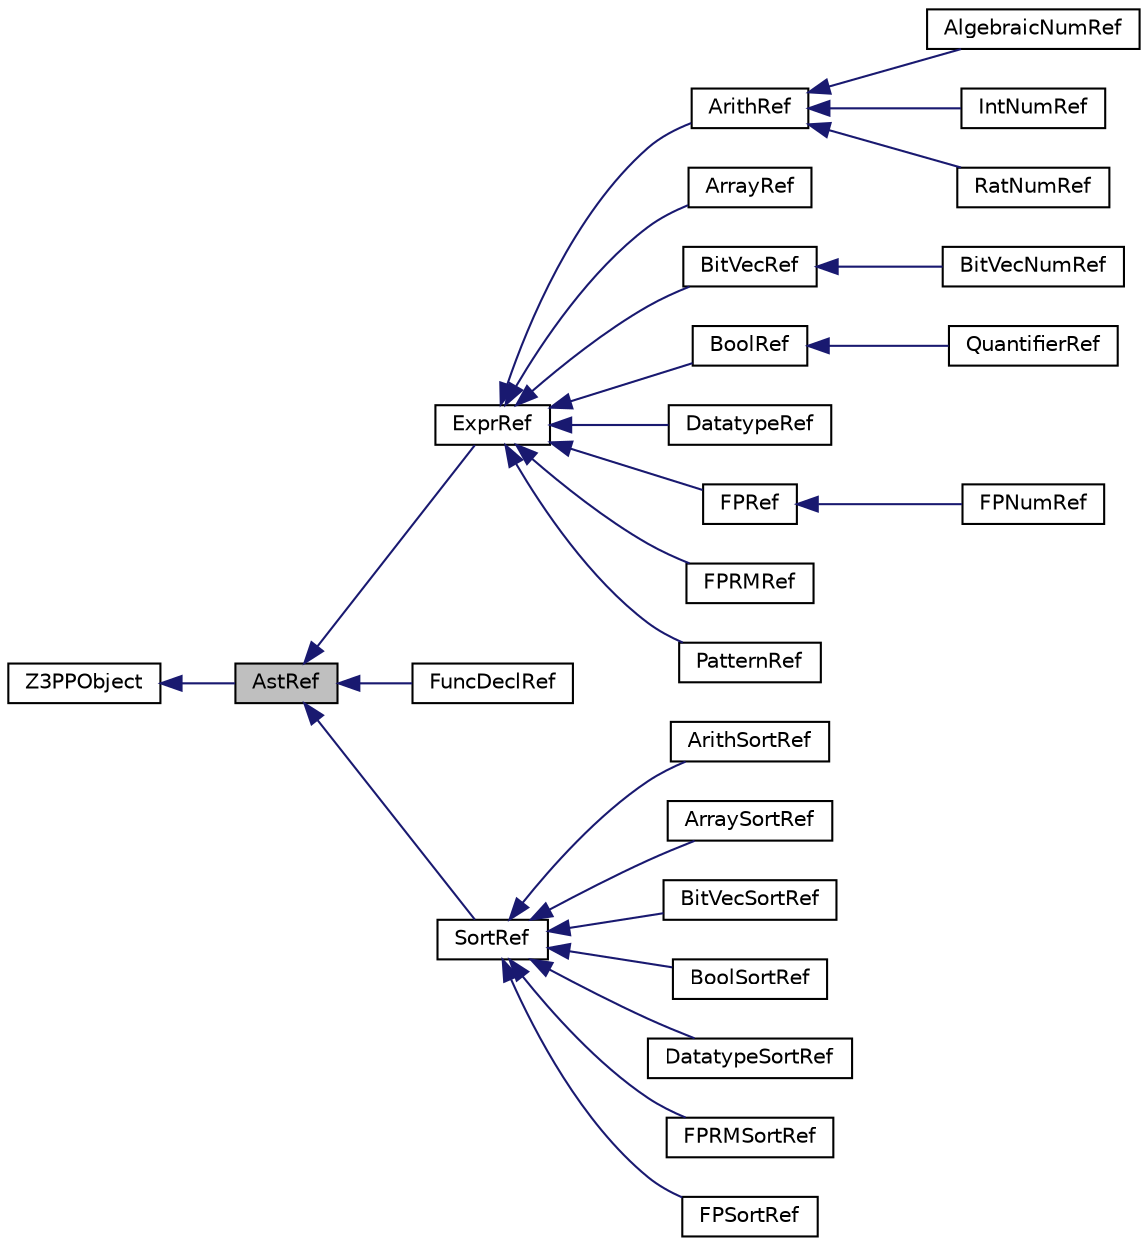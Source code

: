 digraph "AstRef"
{
  edge [fontname="Helvetica",fontsize="10",labelfontname="Helvetica",labelfontsize="10"];
  node [fontname="Helvetica",fontsize="10",shape=record];
  rankdir="LR";
  Node1 [label="AstRef",height=0.2,width=0.4,color="black", fillcolor="grey75", style="filled", fontcolor="black"];
  Node2 -> Node1 [dir="back",color="midnightblue",fontsize="10",style="solid",fontname="Helvetica"];
  Node2 [label="Z3PPObject",height=0.2,width=0.4,color="black", fillcolor="white", style="filled",URL="$classz3py_1_1_z3_p_p_object.html",tooltip="ASTs base class. "];
  Node1 -> Node3 [dir="back",color="midnightblue",fontsize="10",style="solid",fontname="Helvetica"];
  Node3 [label="ExprRef",height=0.2,width=0.4,color="black", fillcolor="white", style="filled",URL="$classz3py_1_1_expr_ref.html",tooltip="Expressions. "];
  Node3 -> Node4 [dir="back",color="midnightblue",fontsize="10",style="solid",fontname="Helvetica"];
  Node4 [label="ArithRef",height=0.2,width=0.4,color="black", fillcolor="white", style="filled",URL="$classz3py_1_1_arith_ref.html"];
  Node4 -> Node5 [dir="back",color="midnightblue",fontsize="10",style="solid",fontname="Helvetica"];
  Node5 [label="AlgebraicNumRef",height=0.2,width=0.4,color="black", fillcolor="white", style="filled",URL="$classz3py_1_1_algebraic_num_ref.html"];
  Node4 -> Node6 [dir="back",color="midnightblue",fontsize="10",style="solid",fontname="Helvetica"];
  Node6 [label="IntNumRef",height=0.2,width=0.4,color="black", fillcolor="white", style="filled",URL="$classz3py_1_1_int_num_ref.html"];
  Node4 -> Node7 [dir="back",color="midnightblue",fontsize="10",style="solid",fontname="Helvetica"];
  Node7 [label="RatNumRef",height=0.2,width=0.4,color="black", fillcolor="white", style="filled",URL="$classz3py_1_1_rat_num_ref.html"];
  Node3 -> Node8 [dir="back",color="midnightblue",fontsize="10",style="solid",fontname="Helvetica"];
  Node8 [label="ArrayRef",height=0.2,width=0.4,color="black", fillcolor="white", style="filled",URL="$classz3py_1_1_array_ref.html"];
  Node3 -> Node9 [dir="back",color="midnightblue",fontsize="10",style="solid",fontname="Helvetica"];
  Node9 [label="BitVecRef",height=0.2,width=0.4,color="black", fillcolor="white", style="filled",URL="$classz3py_1_1_bit_vec_ref.html"];
  Node9 -> Node10 [dir="back",color="midnightblue",fontsize="10",style="solid",fontname="Helvetica"];
  Node10 [label="BitVecNumRef",height=0.2,width=0.4,color="black", fillcolor="white", style="filled",URL="$classz3py_1_1_bit_vec_num_ref.html"];
  Node3 -> Node11 [dir="back",color="midnightblue",fontsize="10",style="solid",fontname="Helvetica"];
  Node11 [label="BoolRef",height=0.2,width=0.4,color="black", fillcolor="white", style="filled",URL="$classz3py_1_1_bool_ref.html"];
  Node11 -> Node12 [dir="back",color="midnightblue",fontsize="10",style="solid",fontname="Helvetica"];
  Node12 [label="QuantifierRef",height=0.2,width=0.4,color="black", fillcolor="white", style="filled",URL="$classz3py_1_1_quantifier_ref.html",tooltip="Quantifiers. "];
  Node3 -> Node13 [dir="back",color="midnightblue",fontsize="10",style="solid",fontname="Helvetica"];
  Node13 [label="DatatypeRef",height=0.2,width=0.4,color="black", fillcolor="white", style="filled",URL="$classz3py_1_1_datatype_ref.html"];
  Node3 -> Node14 [dir="back",color="midnightblue",fontsize="10",style="solid",fontname="Helvetica"];
  Node14 [label="FPRef",height=0.2,width=0.4,color="black", fillcolor="white", style="filled",URL="$classz3py_1_1_f_p_ref.html",tooltip="FP Expressions. "];
  Node14 -> Node15 [dir="back",color="midnightblue",fontsize="10",style="solid",fontname="Helvetica"];
  Node15 [label="FPNumRef",height=0.2,width=0.4,color="black", fillcolor="white", style="filled",URL="$classz3py_1_1_f_p_num_ref.html",tooltip="FP Numerals. "];
  Node3 -> Node16 [dir="back",color="midnightblue",fontsize="10",style="solid",fontname="Helvetica"];
  Node16 [label="FPRMRef",height=0.2,width=0.4,color="black", fillcolor="white", style="filled",URL="$classz3py_1_1_f_p_r_m_ref.html"];
  Node3 -> Node17 [dir="back",color="midnightblue",fontsize="10",style="solid",fontname="Helvetica"];
  Node17 [label="PatternRef",height=0.2,width=0.4,color="black", fillcolor="white", style="filled",URL="$classz3py_1_1_pattern_ref.html",tooltip="Patterns. "];
  Node1 -> Node18 [dir="back",color="midnightblue",fontsize="10",style="solid",fontname="Helvetica"];
  Node18 [label="FuncDeclRef",height=0.2,width=0.4,color="black", fillcolor="white", style="filled",URL="$classz3py_1_1_func_decl_ref.html",tooltip="Function Declarations. "];
  Node1 -> Node19 [dir="back",color="midnightblue",fontsize="10",style="solid",fontname="Helvetica"];
  Node19 [label="SortRef",height=0.2,width=0.4,color="black", fillcolor="white", style="filled",URL="$classz3py_1_1_sort_ref.html"];
  Node19 -> Node20 [dir="back",color="midnightblue",fontsize="10",style="solid",fontname="Helvetica"];
  Node20 [label="ArithSortRef",height=0.2,width=0.4,color="black", fillcolor="white", style="filled",URL="$classz3py_1_1_arith_sort_ref.html",tooltip="Arithmetic. "];
  Node19 -> Node21 [dir="back",color="midnightblue",fontsize="10",style="solid",fontname="Helvetica"];
  Node21 [label="ArraySortRef",height=0.2,width=0.4,color="black", fillcolor="white", style="filled",URL="$classz3py_1_1_array_sort_ref.html",tooltip="Arrays. "];
  Node19 -> Node22 [dir="back",color="midnightblue",fontsize="10",style="solid",fontname="Helvetica"];
  Node22 [label="BitVecSortRef",height=0.2,width=0.4,color="black", fillcolor="white", style="filled",URL="$classz3py_1_1_bit_vec_sort_ref.html",tooltip="Bit-Vectors. "];
  Node19 -> Node23 [dir="back",color="midnightblue",fontsize="10",style="solid",fontname="Helvetica"];
  Node23 [label="BoolSortRef",height=0.2,width=0.4,color="black", fillcolor="white", style="filled",URL="$classz3py_1_1_bool_sort_ref.html",tooltip="Booleans. "];
  Node19 -> Node24 [dir="back",color="midnightblue",fontsize="10",style="solid",fontname="Helvetica"];
  Node24 [label="DatatypeSortRef",height=0.2,width=0.4,color="black", fillcolor="white", style="filled",URL="$classz3py_1_1_datatype_sort_ref.html"];
  Node19 -> Node25 [dir="back",color="midnightblue",fontsize="10",style="solid",fontname="Helvetica"];
  Node25 [label="FPRMSortRef",height=0.2,width=0.4,color="black", fillcolor="white", style="filled",URL="$classz3py_1_1_f_p_r_m_sort_ref.html"];
  Node19 -> Node26 [dir="back",color="midnightblue",fontsize="10",style="solid",fontname="Helvetica"];
  Node26 [label="FPSortRef",height=0.2,width=0.4,color="black", fillcolor="white", style="filled",URL="$classz3py_1_1_f_p_sort_ref.html",tooltip="FP Sorts. "];
}
